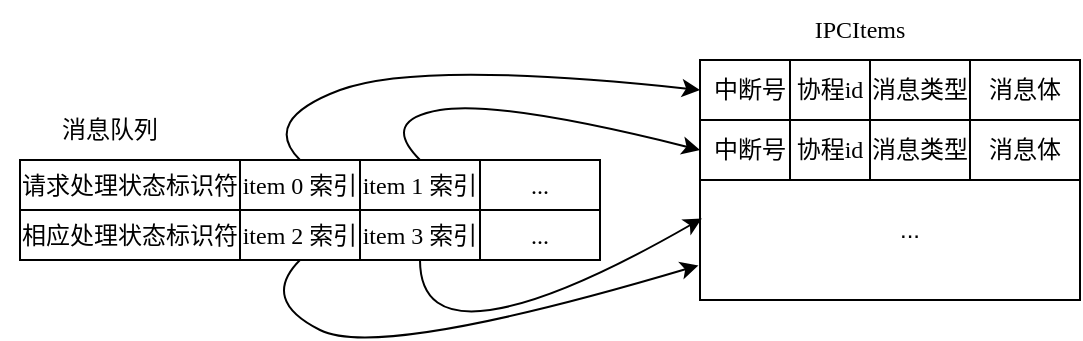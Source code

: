 <mxfile version="27.0.5">
  <diagram name="第 1 页" id="CHSsfzblSIfve4NHa6aG">
    <mxGraphModel dx="706" dy="604" grid="1" gridSize="10" guides="1" tooltips="1" connect="1" arrows="1" fold="1" page="1" pageScale="1" pageWidth="827" pageHeight="1169" math="0" shadow="0">
      <root>
        <mxCell id="0" />
        <mxCell id="1" parent="0" />
        <mxCell id="aShT70XuTfXJ-1r4DVtl-1" value="" style="rounded=0;whiteSpace=wrap;html=1;" parent="1" vertex="1">
          <mxGeometry x="400" y="140" width="140" height="30" as="geometry" />
        </mxCell>
        <mxCell id="aShT70XuTfXJ-1r4DVtl-2" value="" style="rounded=0;whiteSpace=wrap;html=1;" parent="1" vertex="1">
          <mxGeometry x="400" y="140" width="190" height="120" as="geometry" />
        </mxCell>
        <mxCell id="aShT70XuTfXJ-1r4DVtl-3" value="&lt;font face=&quot;宋体-简&quot;&gt;中断号&lt;/font&gt;" style="rounded=0;whiteSpace=wrap;html=1;" parent="1" vertex="1">
          <mxGeometry x="400" y="140" width="50" height="30" as="geometry" />
        </mxCell>
        <mxCell id="aShT70XuTfXJ-1r4DVtl-4" value="&lt;font face=&quot;宋体-简&quot;&gt;协程id&lt;/font&gt;" style="rounded=0;whiteSpace=wrap;html=1;" parent="1" vertex="1">
          <mxGeometry x="445" y="140" width="40" height="30" as="geometry" />
        </mxCell>
        <mxCell id="aShT70XuTfXJ-1r4DVtl-6" value="&lt;font face=&quot;宋体-简&quot;&gt;消息类型&lt;/font&gt;" style="rounded=0;whiteSpace=wrap;html=1;" parent="1" vertex="1">
          <mxGeometry x="485" y="140" width="50" height="30" as="geometry" />
        </mxCell>
        <mxCell id="aShT70XuTfXJ-1r4DVtl-7" value="&lt;font face=&quot;宋体-简&quot;&gt;消息体&lt;/font&gt;" style="rounded=0;whiteSpace=wrap;html=1;" parent="1" vertex="1">
          <mxGeometry x="535" y="140" width="55" height="30" as="geometry" />
        </mxCell>
        <mxCell id="aShT70XuTfXJ-1r4DVtl-13" value="" style="rounded=0;whiteSpace=wrap;html=1;" parent="1" vertex="1">
          <mxGeometry x="400" y="170" width="140" height="30" as="geometry" />
        </mxCell>
        <mxCell id="aShT70XuTfXJ-1r4DVtl-18" value="" style="rounded=0;whiteSpace=wrap;html=1;" parent="1" vertex="1">
          <mxGeometry x="60" y="190" width="290" height="50" as="geometry" />
        </mxCell>
        <mxCell id="aShT70XuTfXJ-1r4DVtl-19" style="edgeStyle=orthogonalEdgeStyle;rounded=0;orthogonalLoop=1;jettySize=auto;html=1;exitX=0.5;exitY=1;exitDx=0;exitDy=0;" parent="1" source="aShT70XuTfXJ-1r4DVtl-18" target="aShT70XuTfXJ-1r4DVtl-18" edge="1">
          <mxGeometry relative="1" as="geometry" />
        </mxCell>
        <mxCell id="aShT70XuTfXJ-1r4DVtl-21" value="&lt;font face=&quot;宋体-简&quot;&gt;请求处理状态标识符&lt;/font&gt;" style="rounded=0;whiteSpace=wrap;html=1;" parent="1" vertex="1">
          <mxGeometry x="60" y="190" width="110" height="25" as="geometry" />
        </mxCell>
        <mxCell id="aShT70XuTfXJ-1r4DVtl-22" value="&lt;font face=&quot;Times New Roman&quot;&gt;item 0 &lt;/font&gt;&lt;font face=&quot;宋体-简&quot;&gt;索引&lt;/font&gt;" style="rounded=0;whiteSpace=wrap;html=1;" parent="1" vertex="1">
          <mxGeometry x="170" y="190" width="60" height="25" as="geometry" />
        </mxCell>
        <mxCell id="aShT70XuTfXJ-1r4DVtl-23" value="&lt;font face=&quot;Times New Roman&quot;&gt;item 1&amp;nbsp;&lt;/font&gt;&lt;span style=&quot;font-family: 宋体-简;&quot;&gt;索引&lt;/span&gt;" style="rounded=0;whiteSpace=wrap;html=1;" parent="1" vertex="1">
          <mxGeometry x="230" y="190" width="60" height="25" as="geometry" />
        </mxCell>
        <mxCell id="aShT70XuTfXJ-1r4DVtl-24" value="&lt;font face=&quot;Times New Roman&quot;&gt;...&lt;/font&gt;" style="rounded=0;whiteSpace=wrap;html=1;" parent="1" vertex="1">
          <mxGeometry x="290" y="190" width="60" height="25" as="geometry" />
        </mxCell>
        <mxCell id="aShT70XuTfXJ-1r4DVtl-26" value="&lt;font face=&quot;宋体-简&quot;&gt;相应处理状态标识符&lt;/font&gt;" style="rounded=0;whiteSpace=wrap;html=1;" parent="1" vertex="1">
          <mxGeometry x="60" y="215" width="110" height="25" as="geometry" />
        </mxCell>
        <mxCell id="aShT70XuTfXJ-1r4DVtl-27" value="&lt;font face=&quot;Times New Roman&quot;&gt;item 2&amp;nbsp;&lt;/font&gt;&lt;span style=&quot;font-family: 宋体-简;&quot;&gt;索引&lt;/span&gt;" style="rounded=0;whiteSpace=wrap;html=1;" parent="1" vertex="1">
          <mxGeometry x="170" y="215" width="60" height="25" as="geometry" />
        </mxCell>
        <mxCell id="aShT70XuTfXJ-1r4DVtl-28" value="&lt;font face=&quot;Times New Roman&quot;&gt;item 3&amp;nbsp;&lt;/font&gt;&lt;span style=&quot;font-family: 宋体-简;&quot;&gt;索引&lt;/span&gt;" style="rounded=0;whiteSpace=wrap;html=1;" parent="1" vertex="1">
          <mxGeometry x="230" y="215" width="60" height="25" as="geometry" />
        </mxCell>
        <mxCell id="aShT70XuTfXJ-1r4DVtl-29" value="&lt;font face=&quot;Times New Roman&quot;&gt;...&lt;/font&gt;" style="rounded=0;whiteSpace=wrap;html=1;" parent="1" vertex="1">
          <mxGeometry x="290" y="215" width="60" height="25" as="geometry" />
        </mxCell>
        <mxCell id="aShT70XuTfXJ-1r4DVtl-30" value="..." style="text;html=1;align=center;verticalAlign=middle;whiteSpace=wrap;rounded=0;" parent="1" vertex="1">
          <mxGeometry x="475" y="210" width="60" height="30" as="geometry" />
        </mxCell>
        <mxCell id="aShT70XuTfXJ-1r4DVtl-32" value="" style="curved=1;endArrow=classic;html=1;rounded=0;exitX=0.5;exitY=0;exitDx=0;exitDy=0;entryX=0;entryY=0.5;entryDx=0;entryDy=0;" parent="1" source="aShT70XuTfXJ-1r4DVtl-22" target="aShT70XuTfXJ-1r4DVtl-3" edge="1">
          <mxGeometry width="50" height="50" relative="1" as="geometry">
            <mxPoint x="210" y="124.66" as="sourcePoint" />
            <mxPoint x="400" y="125" as="targetPoint" />
            <Array as="points">
              <mxPoint x="180" y="170" />
              <mxPoint x="260" y="140" />
            </Array>
          </mxGeometry>
        </mxCell>
        <mxCell id="aShT70XuTfXJ-1r4DVtl-34" value="" style="curved=1;endArrow=classic;html=1;rounded=0;exitX=0.5;exitY=0;exitDx=0;exitDy=0;entryX=0;entryY=0.5;entryDx=0;entryDy=0;" parent="1" source="aShT70XuTfXJ-1r4DVtl-23" edge="1">
          <mxGeometry width="50" height="50" relative="1" as="geometry">
            <mxPoint x="210" y="200" as="sourcePoint" />
            <mxPoint x="400.0" y="185" as="targetPoint" />
            <Array as="points">
              <mxPoint x="240" y="170" />
              <mxPoint x="300" y="160" />
            </Array>
          </mxGeometry>
        </mxCell>
        <mxCell id="aShT70XuTfXJ-1r4DVtl-35" value="" style="curved=1;endArrow=classic;html=1;rounded=0;exitX=0.5;exitY=1;exitDx=0;exitDy=0;entryX=-0.004;entryY=0.856;entryDx=0;entryDy=0;entryPerimeter=0;" parent="1" source="aShT70XuTfXJ-1r4DVtl-27" target="aShT70XuTfXJ-1r4DVtl-2" edge="1">
          <mxGeometry width="50" height="50" relative="1" as="geometry">
            <mxPoint x="240" y="350" as="sourcePoint" />
            <mxPoint x="290" y="300" as="targetPoint" />
            <Array as="points">
              <mxPoint x="180" y="260" />
              <mxPoint x="240" y="290" />
            </Array>
          </mxGeometry>
        </mxCell>
        <mxCell id="aShT70XuTfXJ-1r4DVtl-36" value="" style="curved=1;endArrow=classic;html=1;rounded=0;exitX=0.5;exitY=1;exitDx=0;exitDy=0;entryX=0.005;entryY=0.66;entryDx=0;entryDy=0;entryPerimeter=0;" parent="1" source="aShT70XuTfXJ-1r4DVtl-28" target="aShT70XuTfXJ-1r4DVtl-2" edge="1">
          <mxGeometry width="50" height="50" relative="1" as="geometry">
            <mxPoint x="210" y="250" as="sourcePoint" />
            <mxPoint x="409" y="233" as="targetPoint" />
            <Array as="points">
              <mxPoint x="260" y="270" />
              <mxPoint x="330" y="260" />
            </Array>
          </mxGeometry>
        </mxCell>
        <mxCell id="aShT70XuTfXJ-1r4DVtl-38" value="&lt;font face=&quot;Times New Roman&quot;&gt;IPCItems&lt;/font&gt;" style="text;html=1;align=center;verticalAlign=middle;whiteSpace=wrap;rounded=0;" parent="1" vertex="1">
          <mxGeometry x="450" y="110" width="60" height="30" as="geometry" />
        </mxCell>
        <mxCell id="aShT70XuTfXJ-1r4DVtl-39" value="&lt;font face=&quot;宋体-简&quot;&gt;消息队列&lt;/font&gt;" style="text;html=1;align=center;verticalAlign=middle;whiteSpace=wrap;rounded=0;" parent="1" vertex="1">
          <mxGeometry x="50" y="160" width="110" height="30" as="geometry" />
        </mxCell>
        <mxCell id="cYknnMIZBNakym7kxoLE-2" value="" style="rounded=0;whiteSpace=wrap;html=1;" vertex="1" parent="1">
          <mxGeometry x="400" y="170" width="140" height="30" as="geometry" />
        </mxCell>
        <mxCell id="cYknnMIZBNakym7kxoLE-3" value="&lt;font face=&quot;宋体-简&quot;&gt;中断号&lt;/font&gt;" style="rounded=0;whiteSpace=wrap;html=1;" vertex="1" parent="1">
          <mxGeometry x="400" y="170" width="50" height="30" as="geometry" />
        </mxCell>
        <mxCell id="cYknnMIZBNakym7kxoLE-4" value="&lt;font face=&quot;宋体-简&quot;&gt;协程id&lt;/font&gt;" style="rounded=0;whiteSpace=wrap;html=1;" vertex="1" parent="1">
          <mxGeometry x="445" y="170" width="40" height="30" as="geometry" />
        </mxCell>
        <mxCell id="cYknnMIZBNakym7kxoLE-5" value="&lt;font face=&quot;宋体-简&quot;&gt;消息类型&lt;/font&gt;" style="rounded=0;whiteSpace=wrap;html=1;" vertex="1" parent="1">
          <mxGeometry x="485" y="170" width="50" height="30" as="geometry" />
        </mxCell>
        <mxCell id="cYknnMIZBNakym7kxoLE-6" value="&lt;font face=&quot;宋体-简&quot;&gt;消息体&lt;/font&gt;" style="rounded=0;whiteSpace=wrap;html=1;" vertex="1" parent="1">
          <mxGeometry x="535" y="170" width="55" height="30" as="geometry" />
        </mxCell>
      </root>
    </mxGraphModel>
  </diagram>
</mxfile>
